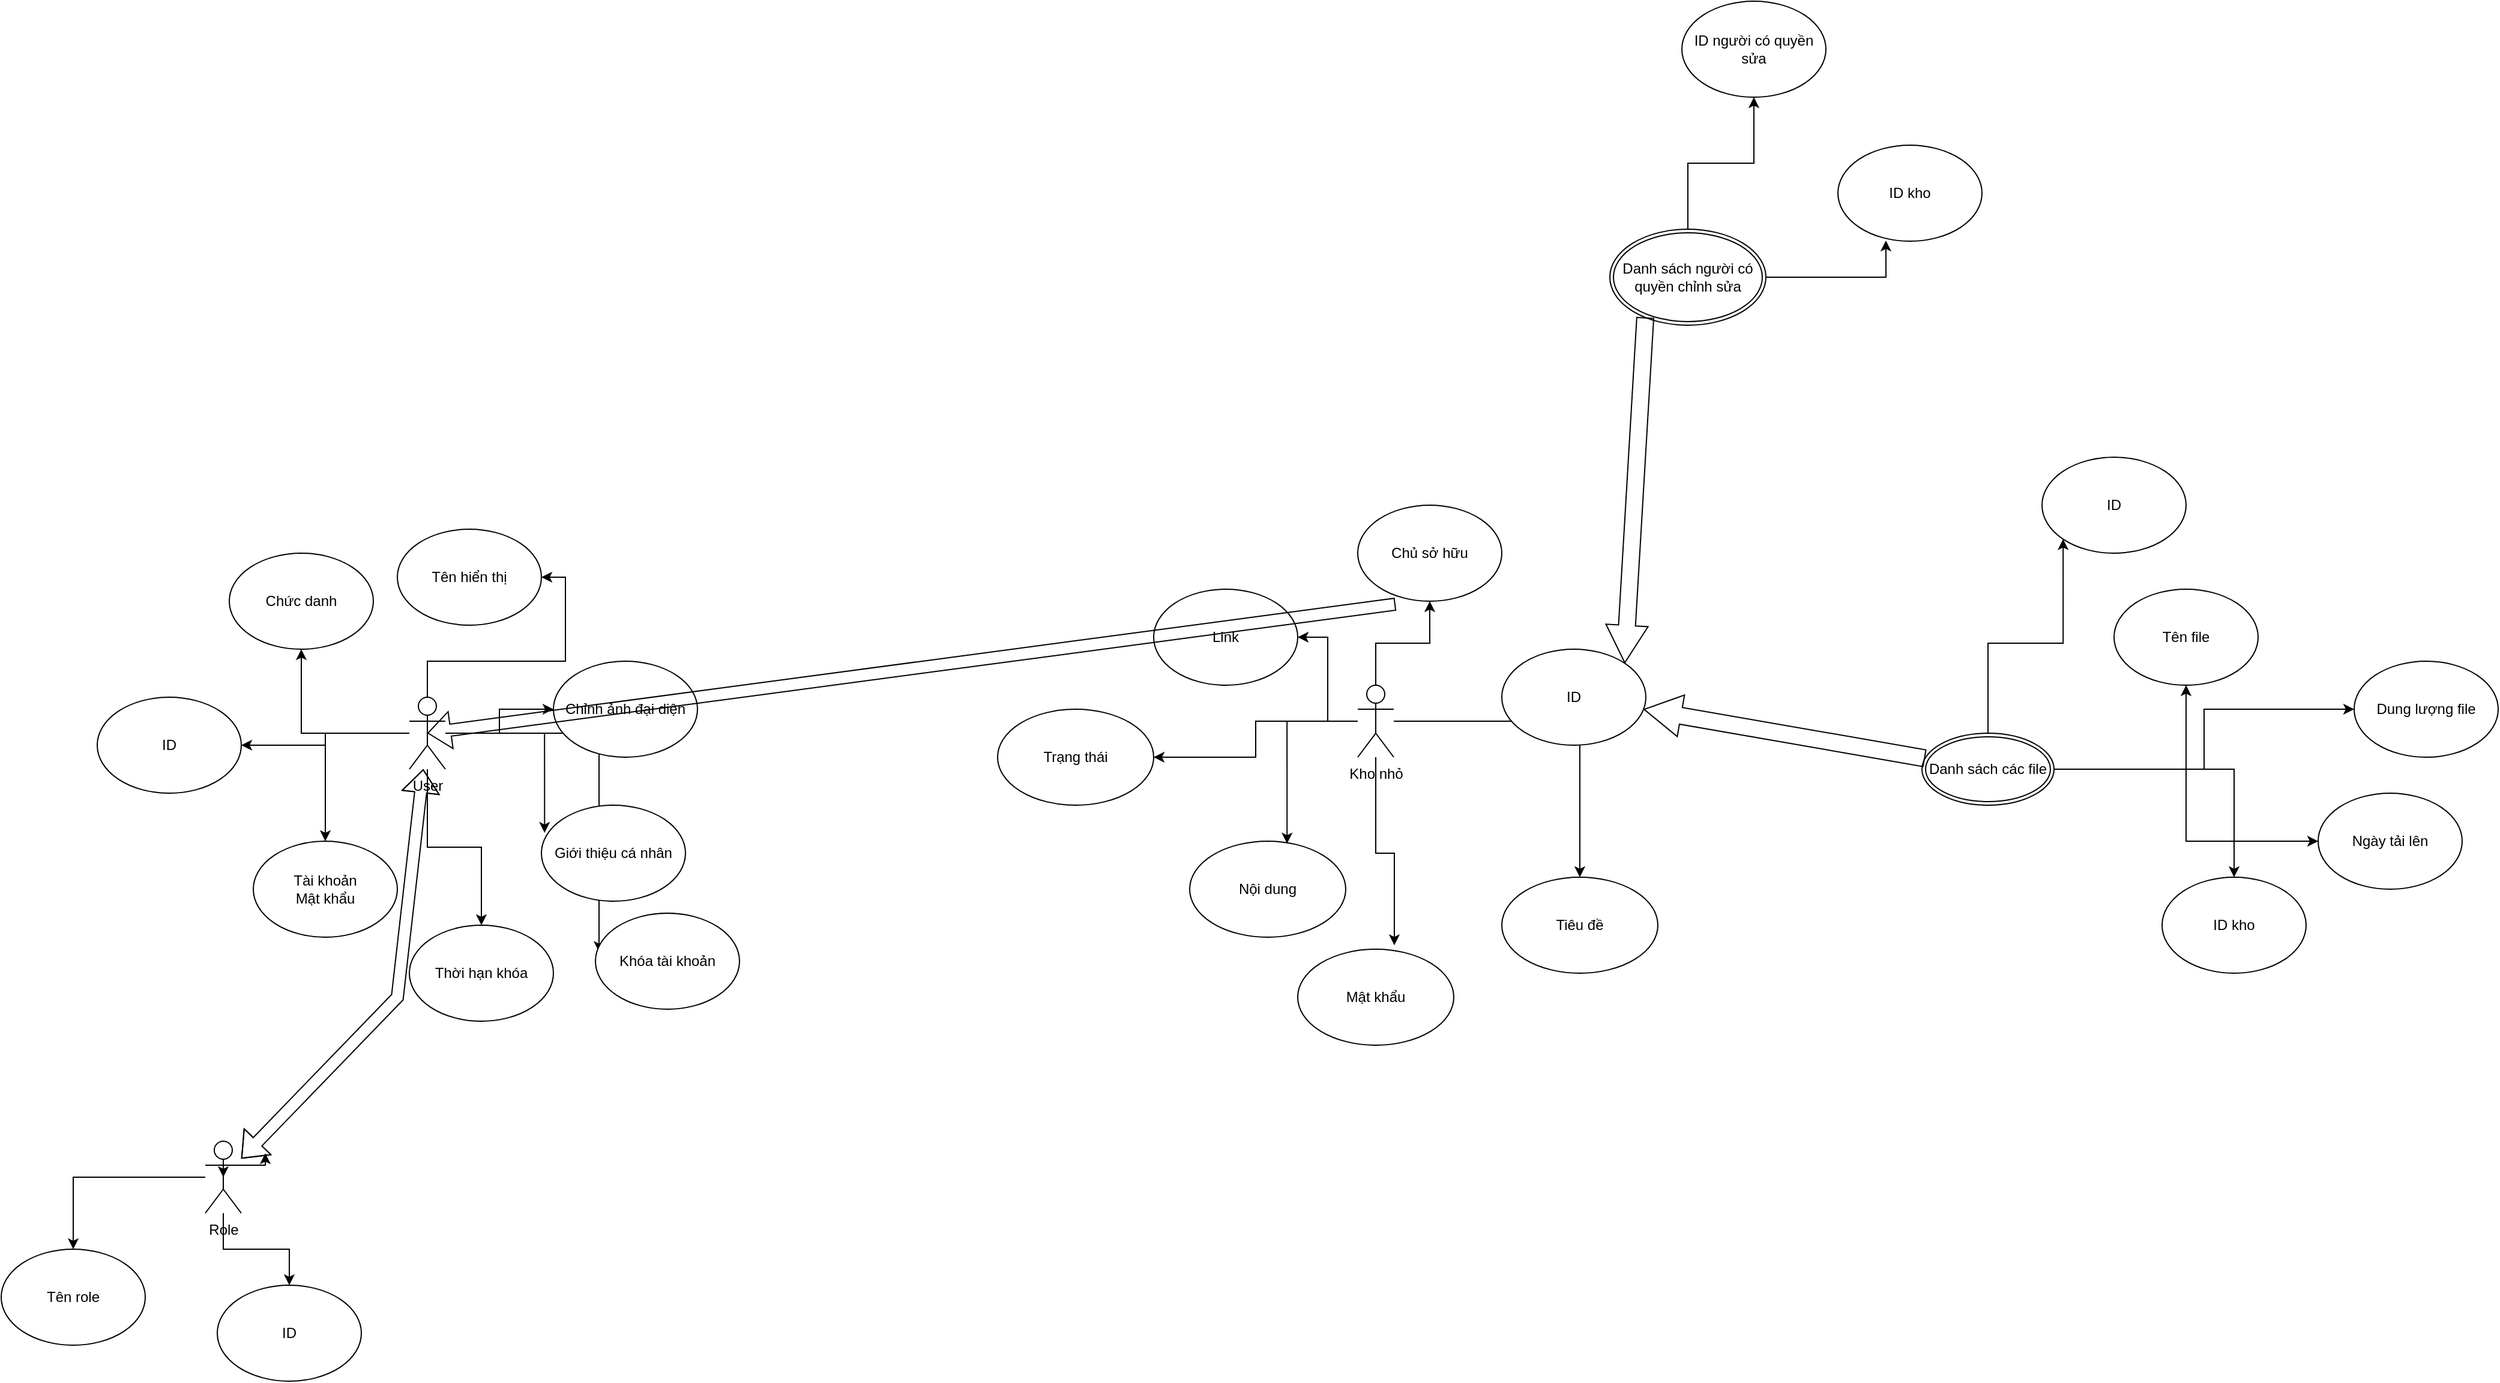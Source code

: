 <mxfile version="21.2.8" type="device">
  <diagram name="Page-1" id="nlhhbtP6zZRvHLScSK6n">
    <mxGraphModel dx="2069" dy="1822" grid="1" gridSize="10" guides="1" tooltips="1" connect="1" arrows="1" fold="1" page="1" pageScale="1" pageWidth="850" pageHeight="1100" math="0" shadow="0">
      <root>
        <mxCell id="0" />
        <mxCell id="1" parent="0" />
        <mxCell id="STgfukZN8vqaTMadqIm4-4" style="edgeStyle=orthogonalEdgeStyle;rounded=0;orthogonalLoop=1;jettySize=auto;html=1;entryX=0;entryY=0.5;entryDx=0;entryDy=0;" parent="1" source="STgfukZN8vqaTMadqIm4-1" target="STgfukZN8vqaTMadqIm4-2" edge="1">
          <mxGeometry relative="1" as="geometry" />
        </mxCell>
        <mxCell id="STgfukZN8vqaTMadqIm4-10" style="edgeStyle=orthogonalEdgeStyle;rounded=0;orthogonalLoop=1;jettySize=auto;html=1;" parent="1" source="STgfukZN8vqaTMadqIm4-1" target="STgfukZN8vqaTMadqIm4-8" edge="1">
          <mxGeometry relative="1" as="geometry" />
        </mxCell>
        <mxCell id="STgfukZN8vqaTMadqIm4-15" style="edgeStyle=orthogonalEdgeStyle;rounded=0;orthogonalLoop=1;jettySize=auto;html=1;entryX=1;entryY=0.5;entryDx=0;entryDy=0;" parent="1" source="STgfukZN8vqaTMadqIm4-1" target="STgfukZN8vqaTMadqIm4-7" edge="1">
          <mxGeometry relative="1" as="geometry" />
        </mxCell>
        <mxCell id="STgfukZN8vqaTMadqIm4-16" style="edgeStyle=orthogonalEdgeStyle;rounded=0;orthogonalLoop=1;jettySize=auto;html=1;entryX=0.022;entryY=0.288;entryDx=0;entryDy=0;entryPerimeter=0;" parent="1" source="STgfukZN8vqaTMadqIm4-1" target="STgfukZN8vqaTMadqIm4-3" edge="1">
          <mxGeometry relative="1" as="geometry" />
        </mxCell>
        <mxCell id="STgfukZN8vqaTMadqIm4-17" style="edgeStyle=orthogonalEdgeStyle;rounded=0;orthogonalLoop=1;jettySize=auto;html=1;" parent="1" source="STgfukZN8vqaTMadqIm4-1" target="STgfukZN8vqaTMadqIm4-5" edge="1">
          <mxGeometry relative="1" as="geometry" />
        </mxCell>
        <mxCell id="STgfukZN8vqaTMadqIm4-18" style="edgeStyle=orthogonalEdgeStyle;rounded=0;orthogonalLoop=1;jettySize=auto;html=1;" parent="1" source="STgfukZN8vqaTMadqIm4-1" target="STgfukZN8vqaTMadqIm4-6" edge="1">
          <mxGeometry relative="1" as="geometry" />
        </mxCell>
        <mxCell id="STgfukZN8vqaTMadqIm4-39" style="edgeStyle=orthogonalEdgeStyle;rounded=0;orthogonalLoop=1;jettySize=auto;html=1;entryX=1;entryY=0.5;entryDx=0;entryDy=0;" parent="1" source="STgfukZN8vqaTMadqIm4-1" target="STgfukZN8vqaTMadqIm4-38" edge="1">
          <mxGeometry relative="1" as="geometry" />
        </mxCell>
        <mxCell id="SNf042CvBTTP_pjoU64A-9" style="edgeStyle=orthogonalEdgeStyle;rounded=0;orthogonalLoop=1;jettySize=auto;html=1;entryX=0.025;entryY=0.404;entryDx=0;entryDy=0;entryPerimeter=0;" edge="1" parent="1" source="STgfukZN8vqaTMadqIm4-1" target="SNf042CvBTTP_pjoU64A-8">
          <mxGeometry relative="1" as="geometry" />
        </mxCell>
        <mxCell id="STgfukZN8vqaTMadqIm4-1" value="User" style="shape=umlActor;verticalLabelPosition=bottom;verticalAlign=top;html=1;outlineConnect=0;" parent="1" vertex="1">
          <mxGeometry x="270" y="140" width="30" height="60" as="geometry" />
        </mxCell>
        <mxCell id="STgfukZN8vqaTMadqIm4-2" value="Chỉnh ảnh đại diện&lt;br&gt;" style="ellipse;whiteSpace=wrap;html=1;" parent="1" vertex="1">
          <mxGeometry x="390" y="110" width="120" height="80" as="geometry" />
        </mxCell>
        <mxCell id="STgfukZN8vqaTMadqIm4-3" value="Giới thiệu cá nhân" style="ellipse;whiteSpace=wrap;html=1;" parent="1" vertex="1">
          <mxGeometry x="380" y="230" width="120" height="80" as="geometry" />
        </mxCell>
        <mxCell id="STgfukZN8vqaTMadqIm4-5" value="Thời hạn khóa" style="ellipse;whiteSpace=wrap;html=1;" parent="1" vertex="1">
          <mxGeometry x="270" y="330" width="120" height="80" as="geometry" />
        </mxCell>
        <mxCell id="STgfukZN8vqaTMadqIm4-6" value="Tài khoản&lt;br&gt;Mật khẩu" style="ellipse;whiteSpace=wrap;html=1;" parent="1" vertex="1">
          <mxGeometry x="140" y="260" width="120" height="80" as="geometry" />
        </mxCell>
        <mxCell id="STgfukZN8vqaTMadqIm4-7" value="Tên hiển thị" style="ellipse;whiteSpace=wrap;html=1;" parent="1" vertex="1">
          <mxGeometry x="260" width="120" height="80" as="geometry" />
        </mxCell>
        <mxCell id="STgfukZN8vqaTMadqIm4-8" value="Chức danh" style="ellipse;whiteSpace=wrap;html=1;" parent="1" vertex="1">
          <mxGeometry x="120" y="20" width="120" height="80" as="geometry" />
        </mxCell>
        <mxCell id="STgfukZN8vqaTMadqIm4-27" style="edgeStyle=orthogonalEdgeStyle;rounded=0;orthogonalLoop=1;jettySize=auto;html=1;" parent="1" source="STgfukZN8vqaTMadqIm4-19" target="STgfukZN8vqaTMadqIm4-26" edge="1">
          <mxGeometry relative="1" as="geometry" />
        </mxCell>
        <mxCell id="STgfukZN8vqaTMadqIm4-47" style="edgeStyle=orthogonalEdgeStyle;rounded=0;orthogonalLoop=1;jettySize=auto;html=1;" parent="1" source="STgfukZN8vqaTMadqIm4-19" target="STgfukZN8vqaTMadqIm4-45" edge="1">
          <mxGeometry relative="1" as="geometry" />
        </mxCell>
        <mxCell id="SNf042CvBTTP_pjoU64A-29" style="edgeStyle=orthogonalEdgeStyle;rounded=0;orthogonalLoop=1;jettySize=auto;html=1;" edge="1" parent="1" source="STgfukZN8vqaTMadqIm4-19" target="STgfukZN8vqaTMadqIm4-56">
          <mxGeometry relative="1" as="geometry" />
        </mxCell>
        <mxCell id="SNf042CvBTTP_pjoU64A-30" style="edgeStyle=orthogonalEdgeStyle;rounded=0;orthogonalLoop=1;jettySize=auto;html=1;entryX=0.619;entryY=-0.041;entryDx=0;entryDy=0;entryPerimeter=0;" edge="1" parent="1" source="STgfukZN8vqaTMadqIm4-19" target="STgfukZN8vqaTMadqIm4-55">
          <mxGeometry relative="1" as="geometry" />
        </mxCell>
        <mxCell id="SNf042CvBTTP_pjoU64A-31" style="edgeStyle=orthogonalEdgeStyle;rounded=0;orthogonalLoop=1;jettySize=auto;html=1;entryX=1;entryY=0.5;entryDx=0;entryDy=0;" edge="1" parent="1" source="STgfukZN8vqaTMadqIm4-19" target="STgfukZN8vqaTMadqIm4-52">
          <mxGeometry relative="1" as="geometry" />
        </mxCell>
        <mxCell id="SNf042CvBTTP_pjoU64A-32" style="edgeStyle=orthogonalEdgeStyle;rounded=0;orthogonalLoop=1;jettySize=auto;html=1;entryX=0.624;entryY=0.025;entryDx=0;entryDy=0;entryPerimeter=0;" edge="1" parent="1" source="STgfukZN8vqaTMadqIm4-19" target="STgfukZN8vqaTMadqIm4-48">
          <mxGeometry relative="1" as="geometry" />
        </mxCell>
        <mxCell id="STgfukZN8vqaTMadqIm4-19" value="Kho nhỏ" style="shape=umlActor;verticalLabelPosition=bottom;verticalAlign=top;html=1;outlineConnect=0;" parent="1" vertex="1">
          <mxGeometry x="1060" y="130" width="30" height="60" as="geometry" />
        </mxCell>
        <mxCell id="STgfukZN8vqaTMadqIm4-26" value="Chủ sở hữu" style="ellipse;whiteSpace=wrap;html=1;" parent="1" vertex="1">
          <mxGeometry x="1060" y="-20" width="120" height="80" as="geometry" />
        </mxCell>
        <mxCell id="STgfukZN8vqaTMadqIm4-36" style="edgeStyle=orthogonalEdgeStyle;rounded=0;orthogonalLoop=1;jettySize=auto;html=1;" parent="1" source="STgfukZN8vqaTMadqIm4-29" target="STgfukZN8vqaTMadqIm4-35" edge="1">
          <mxGeometry relative="1" as="geometry" />
        </mxCell>
        <mxCell id="STgfukZN8vqaTMadqIm4-41" style="edgeStyle=orthogonalEdgeStyle;rounded=0;orthogonalLoop=1;jettySize=auto;html=1;" parent="1" source="STgfukZN8vqaTMadqIm4-29" target="STgfukZN8vqaTMadqIm4-40" edge="1">
          <mxGeometry relative="1" as="geometry" />
        </mxCell>
        <mxCell id="SNf042CvBTTP_pjoU64A-7" style="edgeStyle=orthogonalEdgeStyle;rounded=0;orthogonalLoop=1;jettySize=auto;html=1;exitX=1;exitY=0.333;exitDx=0;exitDy=0;exitPerimeter=0;" edge="1" parent="1" source="STgfukZN8vqaTMadqIm4-29">
          <mxGeometry relative="1" as="geometry">
            <mxPoint x="150" y="520" as="targetPoint" />
          </mxGeometry>
        </mxCell>
        <mxCell id="STgfukZN8vqaTMadqIm4-29" value="Role" style="shape=umlActor;verticalLabelPosition=bottom;verticalAlign=top;html=1;outlineConnect=0;" parent="1" vertex="1">
          <mxGeometry x="100" y="510" width="30" height="60" as="geometry" />
        </mxCell>
        <mxCell id="STgfukZN8vqaTMadqIm4-35" value="Tên role" style="ellipse;whiteSpace=wrap;html=1;" parent="1" vertex="1">
          <mxGeometry x="-70" y="600" width="120" height="80" as="geometry" />
        </mxCell>
        <mxCell id="STgfukZN8vqaTMadqIm4-38" value="ID&lt;br&gt;" style="ellipse;whiteSpace=wrap;html=1;" parent="1" vertex="1">
          <mxGeometry x="10" y="140" width="120" height="80" as="geometry" />
        </mxCell>
        <mxCell id="STgfukZN8vqaTMadqIm4-40" value="ID&lt;br&gt;" style="ellipse;whiteSpace=wrap;html=1;" parent="1" vertex="1">
          <mxGeometry x="110" y="630" width="120" height="80" as="geometry" />
        </mxCell>
        <mxCell id="STgfukZN8vqaTMadqIm4-42" value="ID&lt;br&gt;" style="ellipse;whiteSpace=wrap;html=1;" parent="1" vertex="1">
          <mxGeometry x="1180" y="100" width="120" height="80" as="geometry" />
        </mxCell>
        <mxCell id="SNf042CvBTTP_pjoU64A-16" style="edgeStyle=orthogonalEdgeStyle;rounded=0;orthogonalLoop=1;jettySize=auto;html=1;entryX=0;entryY=1;entryDx=0;entryDy=0;" edge="1" parent="1" source="STgfukZN8vqaTMadqIm4-44" target="SNf042CvBTTP_pjoU64A-14">
          <mxGeometry relative="1" as="geometry" />
        </mxCell>
        <mxCell id="SNf042CvBTTP_pjoU64A-17" style="edgeStyle=orthogonalEdgeStyle;rounded=0;orthogonalLoop=1;jettySize=auto;html=1;" edge="1" parent="1" source="STgfukZN8vqaTMadqIm4-44" target="SNf042CvBTTP_pjoU64A-10">
          <mxGeometry relative="1" as="geometry" />
        </mxCell>
        <mxCell id="SNf042CvBTTP_pjoU64A-18" style="edgeStyle=orthogonalEdgeStyle;rounded=0;orthogonalLoop=1;jettySize=auto;html=1;" edge="1" parent="1" source="STgfukZN8vqaTMadqIm4-44" target="SNf042CvBTTP_pjoU64A-12">
          <mxGeometry relative="1" as="geometry" />
        </mxCell>
        <mxCell id="SNf042CvBTTP_pjoU64A-19" style="edgeStyle=orthogonalEdgeStyle;rounded=0;orthogonalLoop=1;jettySize=auto;html=1;" edge="1" parent="1" source="STgfukZN8vqaTMadqIm4-44" target="SNf042CvBTTP_pjoU64A-11">
          <mxGeometry relative="1" as="geometry" />
        </mxCell>
        <mxCell id="SNf042CvBTTP_pjoU64A-20" style="edgeStyle=orthogonalEdgeStyle;rounded=0;orthogonalLoop=1;jettySize=auto;html=1;" edge="1" parent="1" source="STgfukZN8vqaTMadqIm4-44" target="SNf042CvBTTP_pjoU64A-15">
          <mxGeometry relative="1" as="geometry" />
        </mxCell>
        <mxCell id="STgfukZN8vqaTMadqIm4-44" value="Danh sách các file" style="ellipse;shape=doubleEllipse;margin=3;whiteSpace=wrap;html=1;align=center;" parent="1" vertex="1">
          <mxGeometry x="1530" y="170" width="110" height="60" as="geometry" />
        </mxCell>
        <mxCell id="STgfukZN8vqaTMadqIm4-45" value="Tiêu đề" style="ellipse;whiteSpace=wrap;html=1;align=center;" parent="1" vertex="1">
          <mxGeometry x="1180" y="290" width="130" height="80" as="geometry" />
        </mxCell>
        <mxCell id="STgfukZN8vqaTMadqIm4-48" value="Nội dung" style="ellipse;whiteSpace=wrap;html=1;align=center;" parent="1" vertex="1">
          <mxGeometry x="920" y="260" width="130" height="80" as="geometry" />
        </mxCell>
        <mxCell id="STgfukZN8vqaTMadqIm4-52" value="Trạng thái" style="ellipse;whiteSpace=wrap;html=1;align=center;" parent="1" vertex="1">
          <mxGeometry x="760" y="150" width="130" height="80" as="geometry" />
        </mxCell>
        <mxCell id="SNf042CvBTTP_pjoU64A-24" style="edgeStyle=orthogonalEdgeStyle;rounded=0;orthogonalLoop=1;jettySize=auto;html=1;" edge="1" parent="1" source="STgfukZN8vqaTMadqIm4-54" target="SNf042CvBTTP_pjoU64A-22">
          <mxGeometry relative="1" as="geometry" />
        </mxCell>
        <mxCell id="SNf042CvBTTP_pjoU64A-25" style="edgeStyle=orthogonalEdgeStyle;rounded=0;orthogonalLoop=1;jettySize=auto;html=1;entryX=0.333;entryY=0.993;entryDx=0;entryDy=0;entryPerimeter=0;" edge="1" parent="1" source="STgfukZN8vqaTMadqIm4-54" target="SNf042CvBTTP_pjoU64A-23">
          <mxGeometry relative="1" as="geometry" />
        </mxCell>
        <mxCell id="STgfukZN8vqaTMadqIm4-54" value="Danh sách người có quyền chỉnh sửa" style="ellipse;shape=doubleEllipse;margin=3;whiteSpace=wrap;html=1;align=center;" parent="1" vertex="1">
          <mxGeometry x="1270" y="-250" width="130" height="80" as="geometry" />
        </mxCell>
        <mxCell id="STgfukZN8vqaTMadqIm4-55" value="Mật khẩu" style="ellipse;whiteSpace=wrap;html=1;align=center;" parent="1" vertex="1">
          <mxGeometry x="1010" y="350" width="130" height="80" as="geometry" />
        </mxCell>
        <mxCell id="STgfukZN8vqaTMadqIm4-56" value="Link" style="ellipse;whiteSpace=wrap;html=1;" parent="1" vertex="1">
          <mxGeometry x="890" y="50" width="120" height="80" as="geometry" />
        </mxCell>
        <mxCell id="SNf042CvBTTP_pjoU64A-1" style="edgeStyle=orthogonalEdgeStyle;rounded=0;orthogonalLoop=1;jettySize=auto;html=1;exitX=0;exitY=0.333;exitDx=0;exitDy=0;exitPerimeter=0;entryX=0.5;entryY=0.5;entryDx=0;entryDy=0;entryPerimeter=0;" edge="1" parent="1" source="STgfukZN8vqaTMadqIm4-29" target="STgfukZN8vqaTMadqIm4-29">
          <mxGeometry relative="1" as="geometry">
            <Array as="points">
              <mxPoint x="115" y="530" />
            </Array>
          </mxGeometry>
        </mxCell>
        <mxCell id="SNf042CvBTTP_pjoU64A-6" value="" style="shape=flexArrow;endArrow=classic;startArrow=classic;html=1;rounded=0;" edge="1" parent="1" source="STgfukZN8vqaTMadqIm4-29" target="STgfukZN8vqaTMadqIm4-1">
          <mxGeometry width="100" height="100" relative="1" as="geometry">
            <mxPoint x="360" y="480" as="sourcePoint" />
            <mxPoint x="460" y="380" as="targetPoint" />
            <Array as="points">
              <mxPoint x="260" y="390" />
            </Array>
          </mxGeometry>
        </mxCell>
        <mxCell id="SNf042CvBTTP_pjoU64A-8" value="Khóa tài khoản" style="ellipse;whiteSpace=wrap;html=1;" vertex="1" parent="1">
          <mxGeometry x="425" y="320" width="120" height="80" as="geometry" />
        </mxCell>
        <mxCell id="SNf042CvBTTP_pjoU64A-10" value="Tên file&lt;br&gt;" style="ellipse;whiteSpace=wrap;html=1;" vertex="1" parent="1">
          <mxGeometry x="1690" y="50" width="120" height="80" as="geometry" />
        </mxCell>
        <mxCell id="SNf042CvBTTP_pjoU64A-11" value="Ngày tải lên" style="ellipse;whiteSpace=wrap;html=1;" vertex="1" parent="1">
          <mxGeometry x="1860" y="220" width="120" height="80" as="geometry" />
        </mxCell>
        <mxCell id="SNf042CvBTTP_pjoU64A-12" value="ID kho" style="ellipse;whiteSpace=wrap;html=1;" vertex="1" parent="1">
          <mxGeometry x="1730" y="290" width="120" height="80" as="geometry" />
        </mxCell>
        <mxCell id="SNf042CvBTTP_pjoU64A-14" value="ID" style="ellipse;whiteSpace=wrap;html=1;" vertex="1" parent="1">
          <mxGeometry x="1630" y="-60" width="120" height="80" as="geometry" />
        </mxCell>
        <mxCell id="SNf042CvBTTP_pjoU64A-15" value="Dung lượng file" style="ellipse;whiteSpace=wrap;html=1;" vertex="1" parent="1">
          <mxGeometry x="1890" y="110" width="120" height="80" as="geometry" />
        </mxCell>
        <mxCell id="SNf042CvBTTP_pjoU64A-21" value="" style="shape=flexArrow;endArrow=classic;html=1;rounded=0;width=14.118;endSize=10.024;" edge="1" parent="1" source="STgfukZN8vqaTMadqIm4-44" target="STgfukZN8vqaTMadqIm4-42">
          <mxGeometry width="50" height="50" relative="1" as="geometry">
            <mxPoint x="1480" y="200" as="sourcePoint" />
            <mxPoint x="1530" y="150" as="targetPoint" />
          </mxGeometry>
        </mxCell>
        <mxCell id="SNf042CvBTTP_pjoU64A-22" value="ID người có quyền sửa" style="ellipse;whiteSpace=wrap;html=1;" vertex="1" parent="1">
          <mxGeometry x="1330" y="-440" width="120" height="80" as="geometry" />
        </mxCell>
        <mxCell id="SNf042CvBTTP_pjoU64A-23" value="ID kho" style="ellipse;whiteSpace=wrap;html=1;" vertex="1" parent="1">
          <mxGeometry x="1460" y="-320" width="120" height="80" as="geometry" />
        </mxCell>
        <mxCell id="SNf042CvBTTP_pjoU64A-27" value="" style="shape=flexArrow;endArrow=classic;html=1;rounded=0;width=14.118;endSize=10.024;exitX=0.227;exitY=0.918;exitDx=0;exitDy=0;exitPerimeter=0;entryX=1;entryY=0;entryDx=0;entryDy=0;" edge="1" parent="1" source="STgfukZN8vqaTMadqIm4-54" target="STgfukZN8vqaTMadqIm4-42">
          <mxGeometry width="50" height="50" relative="1" as="geometry">
            <mxPoint x="1252" y="101" as="sourcePoint" />
            <mxPoint x="1410" y="-10" as="targetPoint" />
          </mxGeometry>
        </mxCell>
        <mxCell id="SNf042CvBTTP_pjoU64A-28" value="" style="shape=flexArrow;endArrow=classic;html=1;rounded=0;exitX=0.262;exitY=1.031;exitDx=0;exitDy=0;exitPerimeter=0;entryX=0.5;entryY=0.5;entryDx=0;entryDy=0;entryPerimeter=0;" edge="1" parent="1" source="STgfukZN8vqaTMadqIm4-26" target="STgfukZN8vqaTMadqIm4-1">
          <mxGeometry width="50" height="50" relative="1" as="geometry">
            <mxPoint x="670" y="310" as="sourcePoint" />
            <mxPoint x="720" y="260" as="targetPoint" />
          </mxGeometry>
        </mxCell>
      </root>
    </mxGraphModel>
  </diagram>
</mxfile>
